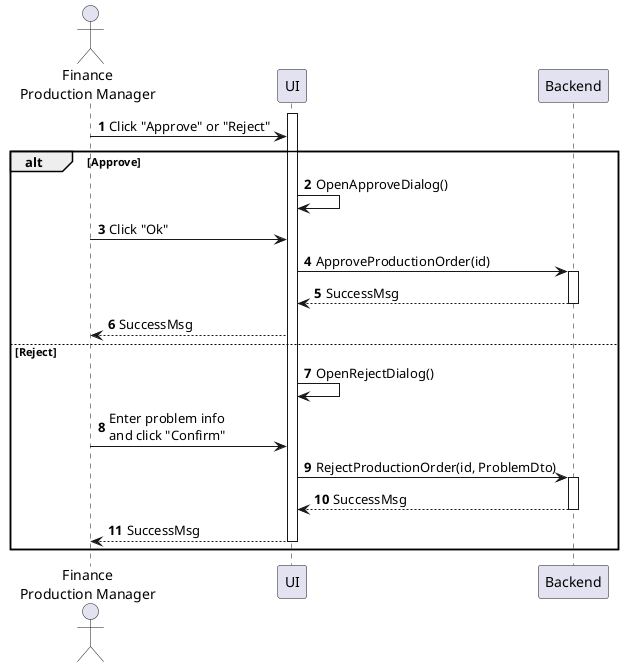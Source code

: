 @startuml purchase-requisition-approve
autonumber

actor "Finance\nProduction Manager" as a
participant UI as f
participant Backend as b

activate f
a -> f : Click "Approve" or "Reject"

alt Approve
    f -> f : OpenApproveDialog()
    a -> f : Click "Ok"
    f -> b : ApproveProductionOrder(id)
    activate b
    b --> f : SuccessMsg
    deactivate b
    f --> a : SuccessMsg
else Reject
    f -> f : OpenRejectDialog()
    a -> f : Enter problem info\nand click "Confirm"
    f -> b : RejectProductionOrder(id, ProblemDto)
    activate b
    return SuccessMsg
    f --> a : SuccessMsg
    deactivate f
end
@enduml